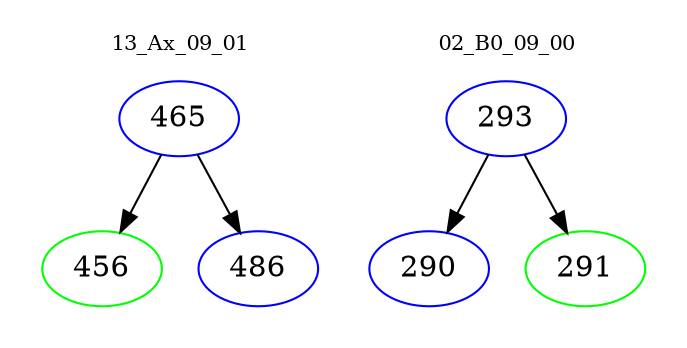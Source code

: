 digraph{
subgraph cluster_0 {
color = white
label = "13_Ax_09_01";
fontsize=10;
T0_465 [label="465", color="blue"]
T0_465 -> T0_456 [color="black"]
T0_456 [label="456", color="green"]
T0_465 -> T0_486 [color="black"]
T0_486 [label="486", color="blue"]
}
subgraph cluster_1 {
color = white
label = "02_B0_09_00";
fontsize=10;
T1_293 [label="293", color="blue"]
T1_293 -> T1_290 [color="black"]
T1_290 [label="290", color="blue"]
T1_293 -> T1_291 [color="black"]
T1_291 [label="291", color="green"]
}
}
